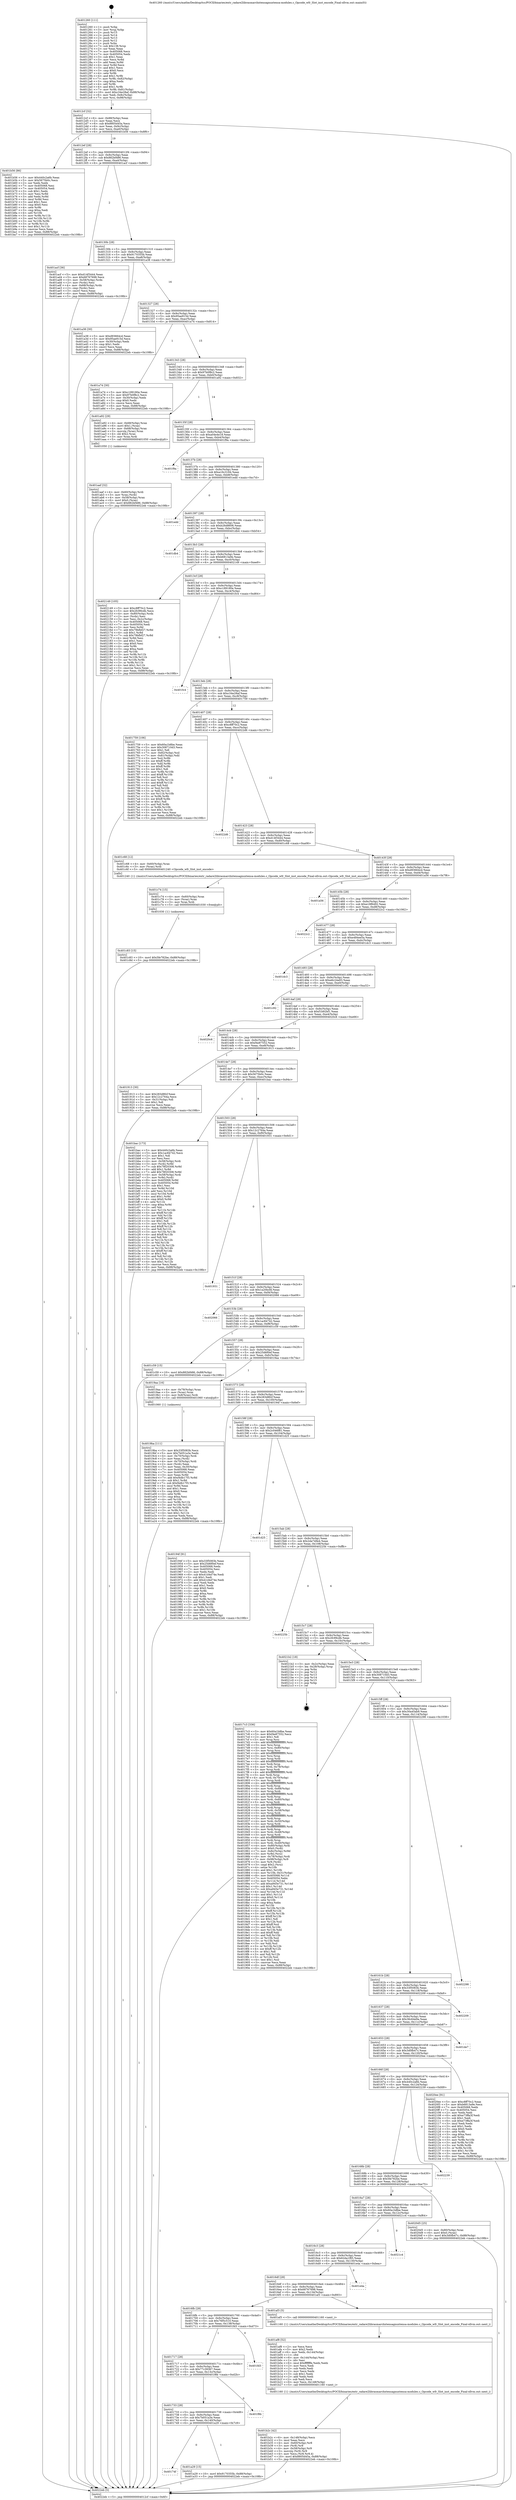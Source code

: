 digraph "0x401260" {
  label = "0x401260 (/mnt/c/Users/mathe/Desktop/tcc/POCII/binaries/extr_radare2librasmarchxtensagnuxtensa-modules.c_Opcode_wfr_Slot_inst_encode_Final-ollvm.out::main(0))"
  labelloc = "t"
  node[shape=record]

  Entry [label="",width=0.3,height=0.3,shape=circle,fillcolor=black,style=filled]
  "0x4012cf" [label="{
     0x4012cf [32]\l
     | [instrs]\l
     &nbsp;&nbsp;0x4012cf \<+6\>: mov -0x88(%rbp),%eax\l
     &nbsp;&nbsp;0x4012d5 \<+2\>: mov %eax,%ecx\l
     &nbsp;&nbsp;0x4012d7 \<+6\>: sub $0x8805d45a,%ecx\l
     &nbsp;&nbsp;0x4012dd \<+6\>: mov %eax,-0x9c(%rbp)\l
     &nbsp;&nbsp;0x4012e3 \<+6\>: mov %ecx,-0xa0(%rbp)\l
     &nbsp;&nbsp;0x4012e9 \<+6\>: je 0000000000401b56 \<main+0x8f6\>\l
  }"]
  "0x401b56" [label="{
     0x401b56 [86]\l
     | [instrs]\l
     &nbsp;&nbsp;0x401b56 \<+5\>: mov $0x440c2a6b,%eax\l
     &nbsp;&nbsp;0x401b5b \<+5\>: mov $0x5675b0c,%ecx\l
     &nbsp;&nbsp;0x401b60 \<+2\>: xor %edx,%edx\l
     &nbsp;&nbsp;0x401b62 \<+7\>: mov 0x405068,%esi\l
     &nbsp;&nbsp;0x401b69 \<+7\>: mov 0x405054,%edi\l
     &nbsp;&nbsp;0x401b70 \<+3\>: sub $0x1,%edx\l
     &nbsp;&nbsp;0x401b73 \<+3\>: mov %esi,%r8d\l
     &nbsp;&nbsp;0x401b76 \<+3\>: add %edx,%r8d\l
     &nbsp;&nbsp;0x401b79 \<+4\>: imul %r8d,%esi\l
     &nbsp;&nbsp;0x401b7d \<+3\>: and $0x1,%esi\l
     &nbsp;&nbsp;0x401b80 \<+3\>: cmp $0x0,%esi\l
     &nbsp;&nbsp;0x401b83 \<+4\>: sete %r9b\l
     &nbsp;&nbsp;0x401b87 \<+3\>: cmp $0xa,%edi\l
     &nbsp;&nbsp;0x401b8a \<+4\>: setl %r10b\l
     &nbsp;&nbsp;0x401b8e \<+3\>: mov %r9b,%r11b\l
     &nbsp;&nbsp;0x401b91 \<+3\>: and %r10b,%r11b\l
     &nbsp;&nbsp;0x401b94 \<+3\>: xor %r10b,%r9b\l
     &nbsp;&nbsp;0x401b97 \<+3\>: or %r9b,%r11b\l
     &nbsp;&nbsp;0x401b9a \<+4\>: test $0x1,%r11b\l
     &nbsp;&nbsp;0x401b9e \<+3\>: cmovne %ecx,%eax\l
     &nbsp;&nbsp;0x401ba1 \<+6\>: mov %eax,-0x88(%rbp)\l
     &nbsp;&nbsp;0x401ba7 \<+5\>: jmp 00000000004022eb \<main+0x108b\>\l
  }"]
  "0x4012ef" [label="{
     0x4012ef [28]\l
     | [instrs]\l
     &nbsp;&nbsp;0x4012ef \<+5\>: jmp 00000000004012f4 \<main+0x94\>\l
     &nbsp;&nbsp;0x4012f4 \<+6\>: mov -0x9c(%rbp),%eax\l
     &nbsp;&nbsp;0x4012fa \<+5\>: sub $0x882bf486,%eax\l
     &nbsp;&nbsp;0x4012ff \<+6\>: mov %eax,-0xa4(%rbp)\l
     &nbsp;&nbsp;0x401305 \<+6\>: je 0000000000401acf \<main+0x86f\>\l
  }"]
  Exit [label="",width=0.3,height=0.3,shape=circle,fillcolor=black,style=filled,peripheries=2]
  "0x401acf" [label="{
     0x401acf [36]\l
     | [instrs]\l
     &nbsp;&nbsp;0x401acf \<+5\>: mov $0xd14f3444,%eax\l
     &nbsp;&nbsp;0x401ad4 \<+5\>: mov $0x68767698,%ecx\l
     &nbsp;&nbsp;0x401ad9 \<+4\>: mov -0x58(%rbp),%rdx\l
     &nbsp;&nbsp;0x401add \<+2\>: mov (%rdx),%esi\l
     &nbsp;&nbsp;0x401adf \<+4\>: mov -0x68(%rbp),%rdx\l
     &nbsp;&nbsp;0x401ae3 \<+2\>: cmp (%rdx),%esi\l
     &nbsp;&nbsp;0x401ae5 \<+3\>: cmovl %ecx,%eax\l
     &nbsp;&nbsp;0x401ae8 \<+6\>: mov %eax,-0x88(%rbp)\l
     &nbsp;&nbsp;0x401aee \<+5\>: jmp 00000000004022eb \<main+0x108b\>\l
  }"]
  "0x40130b" [label="{
     0x40130b [28]\l
     | [instrs]\l
     &nbsp;&nbsp;0x40130b \<+5\>: jmp 0000000000401310 \<main+0xb0\>\l
     &nbsp;&nbsp;0x401310 \<+6\>: mov -0x9c(%rbp),%eax\l
     &nbsp;&nbsp;0x401316 \<+5\>: sub $0x9170355b,%eax\l
     &nbsp;&nbsp;0x40131b \<+6\>: mov %eax,-0xa8(%rbp)\l
     &nbsp;&nbsp;0x401321 \<+6\>: je 0000000000401a38 \<main+0x7d8\>\l
  }"]
  "0x401c83" [label="{
     0x401c83 [15]\l
     | [instrs]\l
     &nbsp;&nbsp;0x401c83 \<+10\>: movl $0x5fe782be,-0x88(%rbp)\l
     &nbsp;&nbsp;0x401c8d \<+5\>: jmp 00000000004022eb \<main+0x108b\>\l
  }"]
  "0x401a38" [label="{
     0x401a38 [30]\l
     | [instrs]\l
     &nbsp;&nbsp;0x401a38 \<+5\>: mov $0xd93664cd,%eax\l
     &nbsp;&nbsp;0x401a3d \<+5\>: mov $0x95ae915d,%ecx\l
     &nbsp;&nbsp;0x401a42 \<+3\>: mov -0x30(%rbp),%edx\l
     &nbsp;&nbsp;0x401a45 \<+3\>: cmp $0x1,%edx\l
     &nbsp;&nbsp;0x401a48 \<+3\>: cmovl %ecx,%eax\l
     &nbsp;&nbsp;0x401a4b \<+6\>: mov %eax,-0x88(%rbp)\l
     &nbsp;&nbsp;0x401a51 \<+5\>: jmp 00000000004022eb \<main+0x108b\>\l
  }"]
  "0x401327" [label="{
     0x401327 [28]\l
     | [instrs]\l
     &nbsp;&nbsp;0x401327 \<+5\>: jmp 000000000040132c \<main+0xcc\>\l
     &nbsp;&nbsp;0x40132c \<+6\>: mov -0x9c(%rbp),%eax\l
     &nbsp;&nbsp;0x401332 \<+5\>: sub $0x95ae915d,%eax\l
     &nbsp;&nbsp;0x401337 \<+6\>: mov %eax,-0xac(%rbp)\l
     &nbsp;&nbsp;0x40133d \<+6\>: je 0000000000401a74 \<main+0x814\>\l
  }"]
  "0x401c74" [label="{
     0x401c74 [15]\l
     | [instrs]\l
     &nbsp;&nbsp;0x401c74 \<+4\>: mov -0x60(%rbp),%rax\l
     &nbsp;&nbsp;0x401c78 \<+3\>: mov (%rax),%rax\l
     &nbsp;&nbsp;0x401c7b \<+3\>: mov %rax,%rdi\l
     &nbsp;&nbsp;0x401c7e \<+5\>: call 0000000000401030 \<free@plt\>\l
     | [calls]\l
     &nbsp;&nbsp;0x401030 \{1\} (unknown)\l
  }"]
  "0x401a74" [label="{
     0x401a74 [30]\l
     | [instrs]\l
     &nbsp;&nbsp;0x401a74 \<+5\>: mov $0xc189180e,%eax\l
     &nbsp;&nbsp;0x401a79 \<+5\>: mov $0x97b0f8c2,%ecx\l
     &nbsp;&nbsp;0x401a7e \<+3\>: mov -0x30(%rbp),%edx\l
     &nbsp;&nbsp;0x401a81 \<+3\>: cmp $0x0,%edx\l
     &nbsp;&nbsp;0x401a84 \<+3\>: cmove %ecx,%eax\l
     &nbsp;&nbsp;0x401a87 \<+6\>: mov %eax,-0x88(%rbp)\l
     &nbsp;&nbsp;0x401a8d \<+5\>: jmp 00000000004022eb \<main+0x108b\>\l
  }"]
  "0x401343" [label="{
     0x401343 [28]\l
     | [instrs]\l
     &nbsp;&nbsp;0x401343 \<+5\>: jmp 0000000000401348 \<main+0xe8\>\l
     &nbsp;&nbsp;0x401348 \<+6\>: mov -0x9c(%rbp),%eax\l
     &nbsp;&nbsp;0x40134e \<+5\>: sub $0x97b0f8c2,%eax\l
     &nbsp;&nbsp;0x401353 \<+6\>: mov %eax,-0xb0(%rbp)\l
     &nbsp;&nbsp;0x401359 \<+6\>: je 0000000000401a92 \<main+0x832\>\l
  }"]
  "0x401b2c" [label="{
     0x401b2c [42]\l
     | [instrs]\l
     &nbsp;&nbsp;0x401b2c \<+6\>: mov -0x148(%rbp),%ecx\l
     &nbsp;&nbsp;0x401b32 \<+3\>: imul %eax,%ecx\l
     &nbsp;&nbsp;0x401b35 \<+4\>: mov -0x60(%rbp),%r8\l
     &nbsp;&nbsp;0x401b39 \<+3\>: mov (%r8),%r8\l
     &nbsp;&nbsp;0x401b3c \<+4\>: mov -0x58(%rbp),%r9\l
     &nbsp;&nbsp;0x401b40 \<+3\>: movslq (%r9),%r9\l
     &nbsp;&nbsp;0x401b43 \<+4\>: mov %ecx,(%r8,%r9,4)\l
     &nbsp;&nbsp;0x401b47 \<+10\>: movl $0x8805d45a,-0x88(%rbp)\l
     &nbsp;&nbsp;0x401b51 \<+5\>: jmp 00000000004022eb \<main+0x108b\>\l
  }"]
  "0x401a92" [label="{
     0x401a92 [29]\l
     | [instrs]\l
     &nbsp;&nbsp;0x401a92 \<+4\>: mov -0x68(%rbp),%rax\l
     &nbsp;&nbsp;0x401a96 \<+6\>: movl $0x1,(%rax)\l
     &nbsp;&nbsp;0x401a9c \<+4\>: mov -0x68(%rbp),%rax\l
     &nbsp;&nbsp;0x401aa0 \<+3\>: movslq (%rax),%rax\l
     &nbsp;&nbsp;0x401aa3 \<+4\>: shl $0x2,%rax\l
     &nbsp;&nbsp;0x401aa7 \<+3\>: mov %rax,%rdi\l
     &nbsp;&nbsp;0x401aaa \<+5\>: call 0000000000401050 \<malloc@plt\>\l
     | [calls]\l
     &nbsp;&nbsp;0x401050 \{1\} (unknown)\l
  }"]
  "0x40135f" [label="{
     0x40135f [28]\l
     | [instrs]\l
     &nbsp;&nbsp;0x40135f \<+5\>: jmp 0000000000401364 \<main+0x104\>\l
     &nbsp;&nbsp;0x401364 \<+6\>: mov -0x9c(%rbp),%eax\l
     &nbsp;&nbsp;0x40136a \<+5\>: sub $0xa04e4e18,%eax\l
     &nbsp;&nbsp;0x40136f \<+6\>: mov %eax,-0xb4(%rbp)\l
     &nbsp;&nbsp;0x401375 \<+6\>: je 0000000000401f9a \<main+0xd3a\>\l
  }"]
  "0x401af8" [label="{
     0x401af8 [52]\l
     | [instrs]\l
     &nbsp;&nbsp;0x401af8 \<+2\>: xor %ecx,%ecx\l
     &nbsp;&nbsp;0x401afa \<+5\>: mov $0x2,%edx\l
     &nbsp;&nbsp;0x401aff \<+6\>: mov %edx,-0x144(%rbp)\l
     &nbsp;&nbsp;0x401b05 \<+1\>: cltd\l
     &nbsp;&nbsp;0x401b06 \<+6\>: mov -0x144(%rbp),%esi\l
     &nbsp;&nbsp;0x401b0c \<+2\>: idiv %esi\l
     &nbsp;&nbsp;0x401b0e \<+6\>: imul $0xfffffffe,%edx,%edx\l
     &nbsp;&nbsp;0x401b14 \<+2\>: mov %ecx,%edi\l
     &nbsp;&nbsp;0x401b16 \<+2\>: sub %edx,%edi\l
     &nbsp;&nbsp;0x401b18 \<+2\>: mov %ecx,%edx\l
     &nbsp;&nbsp;0x401b1a \<+3\>: sub $0x1,%edx\l
     &nbsp;&nbsp;0x401b1d \<+2\>: add %edx,%edi\l
     &nbsp;&nbsp;0x401b1f \<+2\>: sub %edi,%ecx\l
     &nbsp;&nbsp;0x401b21 \<+6\>: mov %ecx,-0x148(%rbp)\l
     &nbsp;&nbsp;0x401b27 \<+5\>: call 0000000000401160 \<next_i\>\l
     | [calls]\l
     &nbsp;&nbsp;0x401160 \{1\} (/mnt/c/Users/mathe/Desktop/tcc/POCII/binaries/extr_radare2librasmarchxtensagnuxtensa-modules.c_Opcode_wfr_Slot_inst_encode_Final-ollvm.out::next_i)\l
  }"]
  "0x401f9a" [label="{
     0x401f9a\l
  }", style=dashed]
  "0x40137b" [label="{
     0x40137b [28]\l
     | [instrs]\l
     &nbsp;&nbsp;0x40137b \<+5\>: jmp 0000000000401380 \<main+0x120\>\l
     &nbsp;&nbsp;0x401380 \<+6\>: mov -0x9c(%rbp),%eax\l
     &nbsp;&nbsp;0x401386 \<+5\>: sub $0xa16c3184,%eax\l
     &nbsp;&nbsp;0x40138b \<+6\>: mov %eax,-0xb8(%rbp)\l
     &nbsp;&nbsp;0x401391 \<+6\>: je 0000000000401edd \<main+0xc7d\>\l
  }"]
  "0x401aaf" [label="{
     0x401aaf [32]\l
     | [instrs]\l
     &nbsp;&nbsp;0x401aaf \<+4\>: mov -0x60(%rbp),%rdi\l
     &nbsp;&nbsp;0x401ab3 \<+3\>: mov %rax,(%rdi)\l
     &nbsp;&nbsp;0x401ab6 \<+4\>: mov -0x58(%rbp),%rax\l
     &nbsp;&nbsp;0x401aba \<+6\>: movl $0x0,(%rax)\l
     &nbsp;&nbsp;0x401ac0 \<+10\>: movl $0x882bf486,-0x88(%rbp)\l
     &nbsp;&nbsp;0x401aca \<+5\>: jmp 00000000004022eb \<main+0x108b\>\l
  }"]
  "0x401edd" [label="{
     0x401edd\l
  }", style=dashed]
  "0x401397" [label="{
     0x401397 [28]\l
     | [instrs]\l
     &nbsp;&nbsp;0x401397 \<+5\>: jmp 000000000040139c \<main+0x13c\>\l
     &nbsp;&nbsp;0x40139c \<+6\>: mov -0x9c(%rbp),%eax\l
     &nbsp;&nbsp;0x4013a2 \<+5\>: sub $0xb26d8606,%eax\l
     &nbsp;&nbsp;0x4013a7 \<+6\>: mov %eax,-0xbc(%rbp)\l
     &nbsp;&nbsp;0x4013ad \<+6\>: je 0000000000401db4 \<main+0xb54\>\l
  }"]
  "0x40174f" [label="{
     0x40174f\l
  }", style=dashed]
  "0x401db4" [label="{
     0x401db4\l
  }", style=dashed]
  "0x4013b3" [label="{
     0x4013b3 [28]\l
     | [instrs]\l
     &nbsp;&nbsp;0x4013b3 \<+5\>: jmp 00000000004013b8 \<main+0x158\>\l
     &nbsp;&nbsp;0x4013b8 \<+6\>: mov -0x9c(%rbp),%eax\l
     &nbsp;&nbsp;0x4013be \<+5\>: sub $0xb6813a9e,%eax\l
     &nbsp;&nbsp;0x4013c3 \<+6\>: mov %eax,-0xc0(%rbp)\l
     &nbsp;&nbsp;0x4013c9 \<+6\>: je 0000000000402149 \<main+0xee9\>\l
  }"]
  "0x401a29" [label="{
     0x401a29 [15]\l
     | [instrs]\l
     &nbsp;&nbsp;0x401a29 \<+10\>: movl $0x9170355b,-0x88(%rbp)\l
     &nbsp;&nbsp;0x401a33 \<+5\>: jmp 00000000004022eb \<main+0x108b\>\l
  }"]
  "0x402149" [label="{
     0x402149 [105]\l
     | [instrs]\l
     &nbsp;&nbsp;0x402149 \<+5\>: mov $0xc8ff70c2,%eax\l
     &nbsp;&nbsp;0x40214e \<+5\>: mov $0x2fc99cdb,%ecx\l
     &nbsp;&nbsp;0x402153 \<+4\>: mov -0x80(%rbp),%rdx\l
     &nbsp;&nbsp;0x402157 \<+2\>: mov (%rdx),%esi\l
     &nbsp;&nbsp;0x402159 \<+3\>: mov %esi,-0x2c(%rbp)\l
     &nbsp;&nbsp;0x40215c \<+7\>: mov 0x405068,%esi\l
     &nbsp;&nbsp;0x402163 \<+7\>: mov 0x405054,%edi\l
     &nbsp;&nbsp;0x40216a \<+3\>: mov %esi,%r8d\l
     &nbsp;&nbsp;0x40216d \<+7\>: add $0x79bfbf27,%r8d\l
     &nbsp;&nbsp;0x402174 \<+4\>: sub $0x1,%r8d\l
     &nbsp;&nbsp;0x402178 \<+7\>: sub $0x79bfbf27,%r8d\l
     &nbsp;&nbsp;0x40217f \<+4\>: imul %r8d,%esi\l
     &nbsp;&nbsp;0x402183 \<+3\>: and $0x1,%esi\l
     &nbsp;&nbsp;0x402186 \<+3\>: cmp $0x0,%esi\l
     &nbsp;&nbsp;0x402189 \<+4\>: sete %r9b\l
     &nbsp;&nbsp;0x40218d \<+3\>: cmp $0xa,%edi\l
     &nbsp;&nbsp;0x402190 \<+4\>: setl %r10b\l
     &nbsp;&nbsp;0x402194 \<+3\>: mov %r9b,%r11b\l
     &nbsp;&nbsp;0x402197 \<+3\>: and %r10b,%r11b\l
     &nbsp;&nbsp;0x40219a \<+3\>: xor %r10b,%r9b\l
     &nbsp;&nbsp;0x40219d \<+3\>: or %r9b,%r11b\l
     &nbsp;&nbsp;0x4021a0 \<+4\>: test $0x1,%r11b\l
     &nbsp;&nbsp;0x4021a4 \<+3\>: cmovne %ecx,%eax\l
     &nbsp;&nbsp;0x4021a7 \<+6\>: mov %eax,-0x88(%rbp)\l
     &nbsp;&nbsp;0x4021ad \<+5\>: jmp 00000000004022eb \<main+0x108b\>\l
  }"]
  "0x4013cf" [label="{
     0x4013cf [28]\l
     | [instrs]\l
     &nbsp;&nbsp;0x4013cf \<+5\>: jmp 00000000004013d4 \<main+0x174\>\l
     &nbsp;&nbsp;0x4013d4 \<+6\>: mov -0x9c(%rbp),%eax\l
     &nbsp;&nbsp;0x4013da \<+5\>: sub $0xc189180e,%eax\l
     &nbsp;&nbsp;0x4013df \<+6\>: mov %eax,-0xc4(%rbp)\l
     &nbsp;&nbsp;0x4013e5 \<+6\>: je 0000000000401fc4 \<main+0xd64\>\l
  }"]
  "0x401733" [label="{
     0x401733 [28]\l
     | [instrs]\l
     &nbsp;&nbsp;0x401733 \<+5\>: jmp 0000000000401738 \<main+0x4d8\>\l
     &nbsp;&nbsp;0x401738 \<+6\>: mov -0x9c(%rbp),%eax\l
     &nbsp;&nbsp;0x40173e \<+5\>: sub $0x7b051a3e,%eax\l
     &nbsp;&nbsp;0x401743 \<+6\>: mov %eax,-0x140(%rbp)\l
     &nbsp;&nbsp;0x401749 \<+6\>: je 0000000000401a29 \<main+0x7c9\>\l
  }"]
  "0x401fc4" [label="{
     0x401fc4\l
  }", style=dashed]
  "0x4013eb" [label="{
     0x4013eb [28]\l
     | [instrs]\l
     &nbsp;&nbsp;0x4013eb \<+5\>: jmp 00000000004013f0 \<main+0x190\>\l
     &nbsp;&nbsp;0x4013f0 \<+6\>: mov -0x9c(%rbp),%eax\l
     &nbsp;&nbsp;0x4013f6 \<+5\>: sub $0xc34e28af,%eax\l
     &nbsp;&nbsp;0x4013fb \<+6\>: mov %eax,-0xc8(%rbp)\l
     &nbsp;&nbsp;0x401401 \<+6\>: je 0000000000401759 \<main+0x4f9\>\l
  }"]
  "0x401f8b" [label="{
     0x401f8b\l
  }", style=dashed]
  "0x401759" [label="{
     0x401759 [106]\l
     | [instrs]\l
     &nbsp;&nbsp;0x401759 \<+5\>: mov $0x60a1b8be,%eax\l
     &nbsp;&nbsp;0x40175e \<+5\>: mov $0x308710d3,%ecx\l
     &nbsp;&nbsp;0x401763 \<+2\>: mov $0x1,%dl\l
     &nbsp;&nbsp;0x401765 \<+7\>: mov -0x82(%rbp),%sil\l
     &nbsp;&nbsp;0x40176c \<+7\>: mov -0x81(%rbp),%dil\l
     &nbsp;&nbsp;0x401773 \<+3\>: mov %sil,%r8b\l
     &nbsp;&nbsp;0x401776 \<+4\>: xor $0xff,%r8b\l
     &nbsp;&nbsp;0x40177a \<+3\>: mov %dil,%r9b\l
     &nbsp;&nbsp;0x40177d \<+4\>: xor $0xff,%r9b\l
     &nbsp;&nbsp;0x401781 \<+3\>: xor $0x1,%dl\l
     &nbsp;&nbsp;0x401784 \<+3\>: mov %r8b,%r10b\l
     &nbsp;&nbsp;0x401787 \<+4\>: and $0xff,%r10b\l
     &nbsp;&nbsp;0x40178b \<+3\>: and %dl,%sil\l
     &nbsp;&nbsp;0x40178e \<+3\>: mov %r9b,%r11b\l
     &nbsp;&nbsp;0x401791 \<+4\>: and $0xff,%r11b\l
     &nbsp;&nbsp;0x401795 \<+3\>: and %dl,%dil\l
     &nbsp;&nbsp;0x401798 \<+3\>: or %sil,%r10b\l
     &nbsp;&nbsp;0x40179b \<+3\>: or %dil,%r11b\l
     &nbsp;&nbsp;0x40179e \<+3\>: xor %r11b,%r10b\l
     &nbsp;&nbsp;0x4017a1 \<+3\>: or %r9b,%r8b\l
     &nbsp;&nbsp;0x4017a4 \<+4\>: xor $0xff,%r8b\l
     &nbsp;&nbsp;0x4017a8 \<+3\>: or $0x1,%dl\l
     &nbsp;&nbsp;0x4017ab \<+3\>: and %dl,%r8b\l
     &nbsp;&nbsp;0x4017ae \<+3\>: or %r8b,%r10b\l
     &nbsp;&nbsp;0x4017b1 \<+4\>: test $0x1,%r10b\l
     &nbsp;&nbsp;0x4017b5 \<+3\>: cmovne %ecx,%eax\l
     &nbsp;&nbsp;0x4017b8 \<+6\>: mov %eax,-0x88(%rbp)\l
     &nbsp;&nbsp;0x4017be \<+5\>: jmp 00000000004022eb \<main+0x108b\>\l
  }"]
  "0x401407" [label="{
     0x401407 [28]\l
     | [instrs]\l
     &nbsp;&nbsp;0x401407 \<+5\>: jmp 000000000040140c \<main+0x1ac\>\l
     &nbsp;&nbsp;0x40140c \<+6\>: mov -0x9c(%rbp),%eax\l
     &nbsp;&nbsp;0x401412 \<+5\>: sub $0xc8ff70c2,%eax\l
     &nbsp;&nbsp;0x401417 \<+6\>: mov %eax,-0xcc(%rbp)\l
     &nbsp;&nbsp;0x40141d \<+6\>: je 00000000004022d6 \<main+0x1076\>\l
  }"]
  "0x4022eb" [label="{
     0x4022eb [5]\l
     | [instrs]\l
     &nbsp;&nbsp;0x4022eb \<+5\>: jmp 00000000004012cf \<main+0x6f\>\l
  }"]
  "0x401260" [label="{
     0x401260 [111]\l
     | [instrs]\l
     &nbsp;&nbsp;0x401260 \<+1\>: push %rbp\l
     &nbsp;&nbsp;0x401261 \<+3\>: mov %rsp,%rbp\l
     &nbsp;&nbsp;0x401264 \<+2\>: push %r15\l
     &nbsp;&nbsp;0x401266 \<+2\>: push %r14\l
     &nbsp;&nbsp;0x401268 \<+2\>: push %r13\l
     &nbsp;&nbsp;0x40126a \<+2\>: push %r12\l
     &nbsp;&nbsp;0x40126c \<+1\>: push %rbx\l
     &nbsp;&nbsp;0x40126d \<+7\>: sub $0x138,%rsp\l
     &nbsp;&nbsp;0x401274 \<+2\>: xor %eax,%eax\l
     &nbsp;&nbsp;0x401276 \<+7\>: mov 0x405068,%ecx\l
     &nbsp;&nbsp;0x40127d \<+7\>: mov 0x405054,%edx\l
     &nbsp;&nbsp;0x401284 \<+3\>: sub $0x1,%eax\l
     &nbsp;&nbsp;0x401287 \<+3\>: mov %ecx,%r8d\l
     &nbsp;&nbsp;0x40128a \<+3\>: add %eax,%r8d\l
     &nbsp;&nbsp;0x40128d \<+4\>: imul %r8d,%ecx\l
     &nbsp;&nbsp;0x401291 \<+3\>: and $0x1,%ecx\l
     &nbsp;&nbsp;0x401294 \<+3\>: cmp $0x0,%ecx\l
     &nbsp;&nbsp;0x401297 \<+4\>: sete %r9b\l
     &nbsp;&nbsp;0x40129b \<+4\>: and $0x1,%r9b\l
     &nbsp;&nbsp;0x40129f \<+7\>: mov %r9b,-0x82(%rbp)\l
     &nbsp;&nbsp;0x4012a6 \<+3\>: cmp $0xa,%edx\l
     &nbsp;&nbsp;0x4012a9 \<+4\>: setl %r9b\l
     &nbsp;&nbsp;0x4012ad \<+4\>: and $0x1,%r9b\l
     &nbsp;&nbsp;0x4012b1 \<+7\>: mov %r9b,-0x81(%rbp)\l
     &nbsp;&nbsp;0x4012b8 \<+10\>: movl $0xc34e28af,-0x88(%rbp)\l
     &nbsp;&nbsp;0x4012c2 \<+6\>: mov %edi,-0x8c(%rbp)\l
     &nbsp;&nbsp;0x4012c8 \<+7\>: mov %rsi,-0x98(%rbp)\l
  }"]
  "0x401717" [label="{
     0x401717 [28]\l
     | [instrs]\l
     &nbsp;&nbsp;0x401717 \<+5\>: jmp 000000000040171c \<main+0x4bc\>\l
     &nbsp;&nbsp;0x40171c \<+6\>: mov -0x9c(%rbp),%eax\l
     &nbsp;&nbsp;0x401722 \<+5\>: sub $0x77c39367,%eax\l
     &nbsp;&nbsp;0x401727 \<+6\>: mov %eax,-0x13c(%rbp)\l
     &nbsp;&nbsp;0x40172d \<+6\>: je 0000000000401f8b \<main+0xd2b\>\l
  }"]
  "0x4022d6" [label="{
     0x4022d6\l
  }", style=dashed]
  "0x401423" [label="{
     0x401423 [28]\l
     | [instrs]\l
     &nbsp;&nbsp;0x401423 \<+5\>: jmp 0000000000401428 \<main+0x1c8\>\l
     &nbsp;&nbsp;0x401428 \<+6\>: mov -0x9c(%rbp),%eax\l
     &nbsp;&nbsp;0x40142e \<+5\>: sub $0xd14f3444,%eax\l
     &nbsp;&nbsp;0x401433 \<+6\>: mov %eax,-0xd0(%rbp)\l
     &nbsp;&nbsp;0x401439 \<+6\>: je 0000000000401c68 \<main+0xa08\>\l
  }"]
  "0x401fd3" [label="{
     0x401fd3\l
  }", style=dashed]
  "0x401c68" [label="{
     0x401c68 [12]\l
     | [instrs]\l
     &nbsp;&nbsp;0x401c68 \<+4\>: mov -0x60(%rbp),%rax\l
     &nbsp;&nbsp;0x401c6c \<+3\>: mov (%rax),%rdi\l
     &nbsp;&nbsp;0x401c6f \<+5\>: call 0000000000401240 \<Opcode_wfr_Slot_inst_encode\>\l
     | [calls]\l
     &nbsp;&nbsp;0x401240 \{1\} (/mnt/c/Users/mathe/Desktop/tcc/POCII/binaries/extr_radare2librasmarchxtensagnuxtensa-modules.c_Opcode_wfr_Slot_inst_encode_Final-ollvm.out::Opcode_wfr_Slot_inst_encode)\l
  }"]
  "0x40143f" [label="{
     0x40143f [28]\l
     | [instrs]\l
     &nbsp;&nbsp;0x40143f \<+5\>: jmp 0000000000401444 \<main+0x1e4\>\l
     &nbsp;&nbsp;0x401444 \<+6\>: mov -0x9c(%rbp),%eax\l
     &nbsp;&nbsp;0x40144a \<+5\>: sub $0xd93664cd,%eax\l
     &nbsp;&nbsp;0x40144f \<+6\>: mov %eax,-0xd4(%rbp)\l
     &nbsp;&nbsp;0x401455 \<+6\>: je 0000000000401a56 \<main+0x7f6\>\l
  }"]
  "0x4016fb" [label="{
     0x4016fb [28]\l
     | [instrs]\l
     &nbsp;&nbsp;0x4016fb \<+5\>: jmp 0000000000401700 \<main+0x4a0\>\l
     &nbsp;&nbsp;0x401700 \<+6\>: mov -0x9c(%rbp),%eax\l
     &nbsp;&nbsp;0x401706 \<+5\>: sub $0x76f5c510,%eax\l
     &nbsp;&nbsp;0x40170b \<+6\>: mov %eax,-0x138(%rbp)\l
     &nbsp;&nbsp;0x401711 \<+6\>: je 0000000000401fd3 \<main+0xd73\>\l
  }"]
  "0x401a56" [label="{
     0x401a56\l
  }", style=dashed]
  "0x40145b" [label="{
     0x40145b [28]\l
     | [instrs]\l
     &nbsp;&nbsp;0x40145b \<+5\>: jmp 0000000000401460 \<main+0x200\>\l
     &nbsp;&nbsp;0x401460 \<+6\>: mov -0x9c(%rbp),%eax\l
     &nbsp;&nbsp;0x401466 \<+5\>: sub $0xe18f6492,%eax\l
     &nbsp;&nbsp;0x40146b \<+6\>: mov %eax,-0xd8(%rbp)\l
     &nbsp;&nbsp;0x401471 \<+6\>: je 00000000004022c2 \<main+0x1062\>\l
  }"]
  "0x401af3" [label="{
     0x401af3 [5]\l
     | [instrs]\l
     &nbsp;&nbsp;0x401af3 \<+5\>: call 0000000000401160 \<next_i\>\l
     | [calls]\l
     &nbsp;&nbsp;0x401160 \{1\} (/mnt/c/Users/mathe/Desktop/tcc/POCII/binaries/extr_radare2librasmarchxtensagnuxtensa-modules.c_Opcode_wfr_Slot_inst_encode_Final-ollvm.out::next_i)\l
  }"]
  "0x4022c2" [label="{
     0x4022c2\l
  }", style=dashed]
  "0x401477" [label="{
     0x401477 [28]\l
     | [instrs]\l
     &nbsp;&nbsp;0x401477 \<+5\>: jmp 000000000040147c \<main+0x21c\>\l
     &nbsp;&nbsp;0x40147c \<+6\>: mov -0x9c(%rbp),%eax\l
     &nbsp;&nbsp;0x401482 \<+5\>: sub $0xe484ee5a,%eax\l
     &nbsp;&nbsp;0x401487 \<+6\>: mov %eax,-0xdc(%rbp)\l
     &nbsp;&nbsp;0x40148d \<+6\>: je 0000000000401dc3 \<main+0xb63\>\l
  }"]
  "0x4016df" [label="{
     0x4016df [28]\l
     | [instrs]\l
     &nbsp;&nbsp;0x4016df \<+5\>: jmp 00000000004016e4 \<main+0x484\>\l
     &nbsp;&nbsp;0x4016e4 \<+6\>: mov -0x9c(%rbp),%eax\l
     &nbsp;&nbsp;0x4016ea \<+5\>: sub $0x68767698,%eax\l
     &nbsp;&nbsp;0x4016ef \<+6\>: mov %eax,-0x134(%rbp)\l
     &nbsp;&nbsp;0x4016f5 \<+6\>: je 0000000000401af3 \<main+0x893\>\l
  }"]
  "0x401dc3" [label="{
     0x401dc3\l
  }", style=dashed]
  "0x401493" [label="{
     0x401493 [28]\l
     | [instrs]\l
     &nbsp;&nbsp;0x401493 \<+5\>: jmp 0000000000401498 \<main+0x238\>\l
     &nbsp;&nbsp;0x401498 \<+6\>: mov -0x9c(%rbp),%eax\l
     &nbsp;&nbsp;0x40149e \<+5\>: sub $0xe6c24a93,%eax\l
     &nbsp;&nbsp;0x4014a3 \<+6\>: mov %eax,-0xe0(%rbp)\l
     &nbsp;&nbsp;0x4014a9 \<+6\>: je 0000000000401c92 \<main+0xa32\>\l
  }"]
  "0x401e4a" [label="{
     0x401e4a\l
  }", style=dashed]
  "0x401c92" [label="{
     0x401c92\l
  }", style=dashed]
  "0x4014af" [label="{
     0x4014af [28]\l
     | [instrs]\l
     &nbsp;&nbsp;0x4014af \<+5\>: jmp 00000000004014b4 \<main+0x254\>\l
     &nbsp;&nbsp;0x4014b4 \<+6\>: mov -0x9c(%rbp),%eax\l
     &nbsp;&nbsp;0x4014ba \<+5\>: sub $0xf1b92bf1,%eax\l
     &nbsp;&nbsp;0x4014bf \<+6\>: mov %eax,-0xe4(%rbp)\l
     &nbsp;&nbsp;0x4014c5 \<+6\>: je 00000000004020c6 \<main+0xe66\>\l
  }"]
  "0x4016c3" [label="{
     0x4016c3 [28]\l
     | [instrs]\l
     &nbsp;&nbsp;0x4016c3 \<+5\>: jmp 00000000004016c8 \<main+0x468\>\l
     &nbsp;&nbsp;0x4016c8 \<+6\>: mov -0x9c(%rbp),%eax\l
     &nbsp;&nbsp;0x4016ce \<+5\>: sub $0x62da1f85,%eax\l
     &nbsp;&nbsp;0x4016d3 \<+6\>: mov %eax,-0x130(%rbp)\l
     &nbsp;&nbsp;0x4016d9 \<+6\>: je 0000000000401e4a \<main+0xbea\>\l
  }"]
  "0x4020c6" [label="{
     0x4020c6\l
  }", style=dashed]
  "0x4014cb" [label="{
     0x4014cb [28]\l
     | [instrs]\l
     &nbsp;&nbsp;0x4014cb \<+5\>: jmp 00000000004014d0 \<main+0x270\>\l
     &nbsp;&nbsp;0x4014d0 \<+6\>: mov -0x9c(%rbp),%eax\l
     &nbsp;&nbsp;0x4014d6 \<+5\>: sub $0xf4e87552,%eax\l
     &nbsp;&nbsp;0x4014db \<+6\>: mov %eax,-0xe8(%rbp)\l
     &nbsp;&nbsp;0x4014e1 \<+6\>: je 0000000000401913 \<main+0x6b3\>\l
  }"]
  "0x4021c4" [label="{
     0x4021c4\l
  }", style=dashed]
  "0x401913" [label="{
     0x401913 [30]\l
     | [instrs]\l
     &nbsp;&nbsp;0x401913 \<+5\>: mov $0x283d8fcf,%eax\l
     &nbsp;&nbsp;0x401918 \<+5\>: mov $0x12c2764a,%ecx\l
     &nbsp;&nbsp;0x40191d \<+3\>: mov -0x31(%rbp),%dl\l
     &nbsp;&nbsp;0x401920 \<+3\>: test $0x1,%dl\l
     &nbsp;&nbsp;0x401923 \<+3\>: cmovne %ecx,%eax\l
     &nbsp;&nbsp;0x401926 \<+6\>: mov %eax,-0x88(%rbp)\l
     &nbsp;&nbsp;0x40192c \<+5\>: jmp 00000000004022eb \<main+0x108b\>\l
  }"]
  "0x4014e7" [label="{
     0x4014e7 [28]\l
     | [instrs]\l
     &nbsp;&nbsp;0x4014e7 \<+5\>: jmp 00000000004014ec \<main+0x28c\>\l
     &nbsp;&nbsp;0x4014ec \<+6\>: mov -0x9c(%rbp),%eax\l
     &nbsp;&nbsp;0x4014f2 \<+5\>: sub $0x5675b0c,%eax\l
     &nbsp;&nbsp;0x4014f7 \<+6\>: mov %eax,-0xec(%rbp)\l
     &nbsp;&nbsp;0x4014fd \<+6\>: je 0000000000401bac \<main+0x94c\>\l
  }"]
  "0x4016a7" [label="{
     0x4016a7 [28]\l
     | [instrs]\l
     &nbsp;&nbsp;0x4016a7 \<+5\>: jmp 00000000004016ac \<main+0x44c\>\l
     &nbsp;&nbsp;0x4016ac \<+6\>: mov -0x9c(%rbp),%eax\l
     &nbsp;&nbsp;0x4016b2 \<+5\>: sub $0x60a1b8be,%eax\l
     &nbsp;&nbsp;0x4016b7 \<+6\>: mov %eax,-0x12c(%rbp)\l
     &nbsp;&nbsp;0x4016bd \<+6\>: je 00000000004021c4 \<main+0xf64\>\l
  }"]
  "0x401bac" [label="{
     0x401bac [173]\l
     | [instrs]\l
     &nbsp;&nbsp;0x401bac \<+5\>: mov $0x440c2a6b,%eax\l
     &nbsp;&nbsp;0x401bb1 \<+5\>: mov $0x1ac84742,%ecx\l
     &nbsp;&nbsp;0x401bb6 \<+2\>: mov $0x1,%dl\l
     &nbsp;&nbsp;0x401bb8 \<+2\>: xor %esi,%esi\l
     &nbsp;&nbsp;0x401bba \<+4\>: mov -0x58(%rbp),%rdi\l
     &nbsp;&nbsp;0x401bbe \<+3\>: mov (%rdi),%r8d\l
     &nbsp;&nbsp;0x401bc1 \<+7\>: sub $0x78f20308,%r8d\l
     &nbsp;&nbsp;0x401bc8 \<+4\>: add $0x1,%r8d\l
     &nbsp;&nbsp;0x401bcc \<+7\>: add $0x78f20308,%r8d\l
     &nbsp;&nbsp;0x401bd3 \<+4\>: mov -0x58(%rbp),%rdi\l
     &nbsp;&nbsp;0x401bd7 \<+3\>: mov %r8d,(%rdi)\l
     &nbsp;&nbsp;0x401bda \<+8\>: mov 0x405068,%r8d\l
     &nbsp;&nbsp;0x401be2 \<+8\>: mov 0x405054,%r9d\l
     &nbsp;&nbsp;0x401bea \<+3\>: sub $0x1,%esi\l
     &nbsp;&nbsp;0x401bed \<+3\>: mov %r8d,%r10d\l
     &nbsp;&nbsp;0x401bf0 \<+3\>: add %esi,%r10d\l
     &nbsp;&nbsp;0x401bf3 \<+4\>: imul %r10d,%r8d\l
     &nbsp;&nbsp;0x401bf7 \<+4\>: and $0x1,%r8d\l
     &nbsp;&nbsp;0x401bfb \<+4\>: cmp $0x0,%r8d\l
     &nbsp;&nbsp;0x401bff \<+4\>: sete %r11b\l
     &nbsp;&nbsp;0x401c03 \<+4\>: cmp $0xa,%r9d\l
     &nbsp;&nbsp;0x401c07 \<+3\>: setl %bl\l
     &nbsp;&nbsp;0x401c0a \<+3\>: mov %r11b,%r14b\l
     &nbsp;&nbsp;0x401c0d \<+4\>: xor $0xff,%r14b\l
     &nbsp;&nbsp;0x401c11 \<+3\>: mov %bl,%r15b\l
     &nbsp;&nbsp;0x401c14 \<+4\>: xor $0xff,%r15b\l
     &nbsp;&nbsp;0x401c18 \<+3\>: xor $0x1,%dl\l
     &nbsp;&nbsp;0x401c1b \<+3\>: mov %r14b,%r12b\l
     &nbsp;&nbsp;0x401c1e \<+4\>: and $0xff,%r12b\l
     &nbsp;&nbsp;0x401c22 \<+3\>: and %dl,%r11b\l
     &nbsp;&nbsp;0x401c25 \<+3\>: mov %r15b,%r13b\l
     &nbsp;&nbsp;0x401c28 \<+4\>: and $0xff,%r13b\l
     &nbsp;&nbsp;0x401c2c \<+2\>: and %dl,%bl\l
     &nbsp;&nbsp;0x401c2e \<+3\>: or %r11b,%r12b\l
     &nbsp;&nbsp;0x401c31 \<+3\>: or %bl,%r13b\l
     &nbsp;&nbsp;0x401c34 \<+3\>: xor %r13b,%r12b\l
     &nbsp;&nbsp;0x401c37 \<+3\>: or %r15b,%r14b\l
     &nbsp;&nbsp;0x401c3a \<+4\>: xor $0xff,%r14b\l
     &nbsp;&nbsp;0x401c3e \<+3\>: or $0x1,%dl\l
     &nbsp;&nbsp;0x401c41 \<+3\>: and %dl,%r14b\l
     &nbsp;&nbsp;0x401c44 \<+3\>: or %r14b,%r12b\l
     &nbsp;&nbsp;0x401c47 \<+4\>: test $0x1,%r12b\l
     &nbsp;&nbsp;0x401c4b \<+3\>: cmovne %ecx,%eax\l
     &nbsp;&nbsp;0x401c4e \<+6\>: mov %eax,-0x88(%rbp)\l
     &nbsp;&nbsp;0x401c54 \<+5\>: jmp 00000000004022eb \<main+0x108b\>\l
  }"]
  "0x401503" [label="{
     0x401503 [28]\l
     | [instrs]\l
     &nbsp;&nbsp;0x401503 \<+5\>: jmp 0000000000401508 \<main+0x2a8\>\l
     &nbsp;&nbsp;0x401508 \<+6\>: mov -0x9c(%rbp),%eax\l
     &nbsp;&nbsp;0x40150e \<+5\>: sub $0x12c2764a,%eax\l
     &nbsp;&nbsp;0x401513 \<+6\>: mov %eax,-0xf0(%rbp)\l
     &nbsp;&nbsp;0x401519 \<+6\>: je 0000000000401931 \<main+0x6d1\>\l
  }"]
  "0x4020d5" [label="{
     0x4020d5 [25]\l
     | [instrs]\l
     &nbsp;&nbsp;0x4020d5 \<+4\>: mov -0x80(%rbp),%rax\l
     &nbsp;&nbsp;0x4020d9 \<+6\>: movl $0x0,(%rax)\l
     &nbsp;&nbsp;0x4020df \<+10\>: movl $0x3d0fb47c,-0x88(%rbp)\l
     &nbsp;&nbsp;0x4020e9 \<+5\>: jmp 00000000004022eb \<main+0x108b\>\l
  }"]
  "0x401931" [label="{
     0x401931\l
  }", style=dashed]
  "0x40151f" [label="{
     0x40151f [28]\l
     | [instrs]\l
     &nbsp;&nbsp;0x40151f \<+5\>: jmp 0000000000401524 \<main+0x2c4\>\l
     &nbsp;&nbsp;0x401524 \<+6\>: mov -0x9c(%rbp),%eax\l
     &nbsp;&nbsp;0x40152a \<+5\>: sub $0x1a20bcfd,%eax\l
     &nbsp;&nbsp;0x40152f \<+6\>: mov %eax,-0xf4(%rbp)\l
     &nbsp;&nbsp;0x401535 \<+6\>: je 0000000000402066 \<main+0xe06\>\l
  }"]
  "0x40168b" [label="{
     0x40168b [28]\l
     | [instrs]\l
     &nbsp;&nbsp;0x40168b \<+5\>: jmp 0000000000401690 \<main+0x430\>\l
     &nbsp;&nbsp;0x401690 \<+6\>: mov -0x9c(%rbp),%eax\l
     &nbsp;&nbsp;0x401696 \<+5\>: sub $0x5fe782be,%eax\l
     &nbsp;&nbsp;0x40169b \<+6\>: mov %eax,-0x128(%rbp)\l
     &nbsp;&nbsp;0x4016a1 \<+6\>: je 00000000004020d5 \<main+0xe75\>\l
  }"]
  "0x402066" [label="{
     0x402066\l
  }", style=dashed]
  "0x40153b" [label="{
     0x40153b [28]\l
     | [instrs]\l
     &nbsp;&nbsp;0x40153b \<+5\>: jmp 0000000000401540 \<main+0x2e0\>\l
     &nbsp;&nbsp;0x401540 \<+6\>: mov -0x9c(%rbp),%eax\l
     &nbsp;&nbsp;0x401546 \<+5\>: sub $0x1ac84742,%eax\l
     &nbsp;&nbsp;0x40154b \<+6\>: mov %eax,-0xf8(%rbp)\l
     &nbsp;&nbsp;0x401551 \<+6\>: je 0000000000401c59 \<main+0x9f9\>\l
  }"]
  "0x402239" [label="{
     0x402239\l
  }", style=dashed]
  "0x401c59" [label="{
     0x401c59 [15]\l
     | [instrs]\l
     &nbsp;&nbsp;0x401c59 \<+10\>: movl $0x882bf486,-0x88(%rbp)\l
     &nbsp;&nbsp;0x401c63 \<+5\>: jmp 00000000004022eb \<main+0x108b\>\l
  }"]
  "0x401557" [label="{
     0x401557 [28]\l
     | [instrs]\l
     &nbsp;&nbsp;0x401557 \<+5\>: jmp 000000000040155c \<main+0x2fc\>\l
     &nbsp;&nbsp;0x40155c \<+6\>: mov -0x9c(%rbp),%eax\l
     &nbsp;&nbsp;0x401562 \<+5\>: sub $0x25d6f0ef,%eax\l
     &nbsp;&nbsp;0x401567 \<+6\>: mov %eax,-0xfc(%rbp)\l
     &nbsp;&nbsp;0x40156d \<+6\>: je 00000000004019aa \<main+0x74a\>\l
  }"]
  "0x40166f" [label="{
     0x40166f [28]\l
     | [instrs]\l
     &nbsp;&nbsp;0x40166f \<+5\>: jmp 0000000000401674 \<main+0x414\>\l
     &nbsp;&nbsp;0x401674 \<+6\>: mov -0x9c(%rbp),%eax\l
     &nbsp;&nbsp;0x40167a \<+5\>: sub $0x440c2a6b,%eax\l
     &nbsp;&nbsp;0x40167f \<+6\>: mov %eax,-0x124(%rbp)\l
     &nbsp;&nbsp;0x401685 \<+6\>: je 0000000000402239 \<main+0xfd9\>\l
  }"]
  "0x4019aa" [label="{
     0x4019aa [16]\l
     | [instrs]\l
     &nbsp;&nbsp;0x4019aa \<+4\>: mov -0x78(%rbp),%rax\l
     &nbsp;&nbsp;0x4019ae \<+3\>: mov (%rax),%rax\l
     &nbsp;&nbsp;0x4019b1 \<+4\>: mov 0x8(%rax),%rdi\l
     &nbsp;&nbsp;0x4019b5 \<+5\>: call 0000000000401060 \<atoi@plt\>\l
     | [calls]\l
     &nbsp;&nbsp;0x401060 \{1\} (unknown)\l
  }"]
  "0x401573" [label="{
     0x401573 [28]\l
     | [instrs]\l
     &nbsp;&nbsp;0x401573 \<+5\>: jmp 0000000000401578 \<main+0x318\>\l
     &nbsp;&nbsp;0x401578 \<+6\>: mov -0x9c(%rbp),%eax\l
     &nbsp;&nbsp;0x40157e \<+5\>: sub $0x283d8fcf,%eax\l
     &nbsp;&nbsp;0x401583 \<+6\>: mov %eax,-0x100(%rbp)\l
     &nbsp;&nbsp;0x401589 \<+6\>: je 000000000040194f \<main+0x6ef\>\l
  }"]
  "0x4020ee" [label="{
     0x4020ee [91]\l
     | [instrs]\l
     &nbsp;&nbsp;0x4020ee \<+5\>: mov $0xc8ff70c2,%eax\l
     &nbsp;&nbsp;0x4020f3 \<+5\>: mov $0xb6813a9e,%ecx\l
     &nbsp;&nbsp;0x4020f8 \<+7\>: mov 0x405068,%edx\l
     &nbsp;&nbsp;0x4020ff \<+7\>: mov 0x405054,%esi\l
     &nbsp;&nbsp;0x402106 \<+2\>: mov %edx,%edi\l
     &nbsp;&nbsp;0x402108 \<+6\>: add $0xe73ffa3f,%edi\l
     &nbsp;&nbsp;0x40210e \<+3\>: sub $0x1,%edi\l
     &nbsp;&nbsp;0x402111 \<+6\>: sub $0xe73ffa3f,%edi\l
     &nbsp;&nbsp;0x402117 \<+3\>: imul %edi,%edx\l
     &nbsp;&nbsp;0x40211a \<+3\>: and $0x1,%edx\l
     &nbsp;&nbsp;0x40211d \<+3\>: cmp $0x0,%edx\l
     &nbsp;&nbsp;0x402120 \<+4\>: sete %r8b\l
     &nbsp;&nbsp;0x402124 \<+3\>: cmp $0xa,%esi\l
     &nbsp;&nbsp;0x402127 \<+4\>: setl %r9b\l
     &nbsp;&nbsp;0x40212b \<+3\>: mov %r8b,%r10b\l
     &nbsp;&nbsp;0x40212e \<+3\>: and %r9b,%r10b\l
     &nbsp;&nbsp;0x402131 \<+3\>: xor %r9b,%r8b\l
     &nbsp;&nbsp;0x402134 \<+3\>: or %r8b,%r10b\l
     &nbsp;&nbsp;0x402137 \<+4\>: test $0x1,%r10b\l
     &nbsp;&nbsp;0x40213b \<+3\>: cmovne %ecx,%eax\l
     &nbsp;&nbsp;0x40213e \<+6\>: mov %eax,-0x88(%rbp)\l
     &nbsp;&nbsp;0x402144 \<+5\>: jmp 00000000004022eb \<main+0x108b\>\l
  }"]
  "0x40194f" [label="{
     0x40194f [91]\l
     | [instrs]\l
     &nbsp;&nbsp;0x40194f \<+5\>: mov $0x33f5083b,%eax\l
     &nbsp;&nbsp;0x401954 \<+5\>: mov $0x25d6f0ef,%ecx\l
     &nbsp;&nbsp;0x401959 \<+7\>: mov 0x405068,%edx\l
     &nbsp;&nbsp;0x401960 \<+7\>: mov 0x405054,%esi\l
     &nbsp;&nbsp;0x401967 \<+2\>: mov %edx,%edi\l
     &nbsp;&nbsp;0x401969 \<+6\>: sub $0x41d4d74e,%edi\l
     &nbsp;&nbsp;0x40196f \<+3\>: sub $0x1,%edi\l
     &nbsp;&nbsp;0x401972 \<+6\>: add $0x41d4d74e,%edi\l
     &nbsp;&nbsp;0x401978 \<+3\>: imul %edi,%edx\l
     &nbsp;&nbsp;0x40197b \<+3\>: and $0x1,%edx\l
     &nbsp;&nbsp;0x40197e \<+3\>: cmp $0x0,%edx\l
     &nbsp;&nbsp;0x401981 \<+4\>: sete %r8b\l
     &nbsp;&nbsp;0x401985 \<+3\>: cmp $0xa,%esi\l
     &nbsp;&nbsp;0x401988 \<+4\>: setl %r9b\l
     &nbsp;&nbsp;0x40198c \<+3\>: mov %r8b,%r10b\l
     &nbsp;&nbsp;0x40198f \<+3\>: and %r9b,%r10b\l
     &nbsp;&nbsp;0x401992 \<+3\>: xor %r9b,%r8b\l
     &nbsp;&nbsp;0x401995 \<+3\>: or %r8b,%r10b\l
     &nbsp;&nbsp;0x401998 \<+4\>: test $0x1,%r10b\l
     &nbsp;&nbsp;0x40199c \<+3\>: cmovne %ecx,%eax\l
     &nbsp;&nbsp;0x40199f \<+6\>: mov %eax,-0x88(%rbp)\l
     &nbsp;&nbsp;0x4019a5 \<+5\>: jmp 00000000004022eb \<main+0x108b\>\l
  }"]
  "0x40158f" [label="{
     0x40158f [28]\l
     | [instrs]\l
     &nbsp;&nbsp;0x40158f \<+5\>: jmp 0000000000401594 \<main+0x334\>\l
     &nbsp;&nbsp;0x401594 \<+6\>: mov -0x9c(%rbp),%eax\l
     &nbsp;&nbsp;0x40159a \<+5\>: sub $0x2c046f81,%eax\l
     &nbsp;&nbsp;0x40159f \<+6\>: mov %eax,-0x104(%rbp)\l
     &nbsp;&nbsp;0x4015a5 \<+6\>: je 0000000000401d25 \<main+0xac5\>\l
  }"]
  "0x401653" [label="{
     0x401653 [28]\l
     | [instrs]\l
     &nbsp;&nbsp;0x401653 \<+5\>: jmp 0000000000401658 \<main+0x3f8\>\l
     &nbsp;&nbsp;0x401658 \<+6\>: mov -0x9c(%rbp),%eax\l
     &nbsp;&nbsp;0x40165e \<+5\>: sub $0x3d0fb47c,%eax\l
     &nbsp;&nbsp;0x401663 \<+6\>: mov %eax,-0x120(%rbp)\l
     &nbsp;&nbsp;0x401669 \<+6\>: je 00000000004020ee \<main+0xe8e\>\l
  }"]
  "0x401d25" [label="{
     0x401d25\l
  }", style=dashed]
  "0x4015ab" [label="{
     0x4015ab [28]\l
     | [instrs]\l
     &nbsp;&nbsp;0x4015ab \<+5\>: jmp 00000000004015b0 \<main+0x350\>\l
     &nbsp;&nbsp;0x4015b0 \<+6\>: mov -0x9c(%rbp),%eax\l
     &nbsp;&nbsp;0x4015b6 \<+5\>: sub $0x2da749e4,%eax\l
     &nbsp;&nbsp;0x4015bb \<+6\>: mov %eax,-0x108(%rbp)\l
     &nbsp;&nbsp;0x4015c1 \<+6\>: je 000000000040225b \<main+0xffb\>\l
  }"]
  "0x401de7" [label="{
     0x401de7\l
  }", style=dashed]
  "0x40225b" [label="{
     0x40225b\l
  }", style=dashed]
  "0x4015c7" [label="{
     0x4015c7 [28]\l
     | [instrs]\l
     &nbsp;&nbsp;0x4015c7 \<+5\>: jmp 00000000004015cc \<main+0x36c\>\l
     &nbsp;&nbsp;0x4015cc \<+6\>: mov -0x9c(%rbp),%eax\l
     &nbsp;&nbsp;0x4015d2 \<+5\>: sub $0x2fc99cdb,%eax\l
     &nbsp;&nbsp;0x4015d7 \<+6\>: mov %eax,-0x10c(%rbp)\l
     &nbsp;&nbsp;0x4015dd \<+6\>: je 00000000004021b2 \<main+0xf52\>\l
  }"]
  "0x401637" [label="{
     0x401637 [28]\l
     | [instrs]\l
     &nbsp;&nbsp;0x401637 \<+5\>: jmp 000000000040163c \<main+0x3dc\>\l
     &nbsp;&nbsp;0x40163c \<+6\>: mov -0x9c(%rbp),%eax\l
     &nbsp;&nbsp;0x401642 \<+5\>: sub $0x36c64e9a,%eax\l
     &nbsp;&nbsp;0x401647 \<+6\>: mov %eax,-0x11c(%rbp)\l
     &nbsp;&nbsp;0x40164d \<+6\>: je 0000000000401de7 \<main+0xb87\>\l
  }"]
  "0x4021b2" [label="{
     0x4021b2 [18]\l
     | [instrs]\l
     &nbsp;&nbsp;0x4021b2 \<+3\>: mov -0x2c(%rbp),%eax\l
     &nbsp;&nbsp;0x4021b5 \<+4\>: lea -0x28(%rbp),%rsp\l
     &nbsp;&nbsp;0x4021b9 \<+1\>: pop %rbx\l
     &nbsp;&nbsp;0x4021ba \<+2\>: pop %r12\l
     &nbsp;&nbsp;0x4021bc \<+2\>: pop %r13\l
     &nbsp;&nbsp;0x4021be \<+2\>: pop %r14\l
     &nbsp;&nbsp;0x4021c0 \<+2\>: pop %r15\l
     &nbsp;&nbsp;0x4021c2 \<+1\>: pop %rbp\l
     &nbsp;&nbsp;0x4021c3 \<+1\>: ret\l
  }"]
  "0x4015e3" [label="{
     0x4015e3 [28]\l
     | [instrs]\l
     &nbsp;&nbsp;0x4015e3 \<+5\>: jmp 00000000004015e8 \<main+0x388\>\l
     &nbsp;&nbsp;0x4015e8 \<+6\>: mov -0x9c(%rbp),%eax\l
     &nbsp;&nbsp;0x4015ee \<+5\>: sub $0x308710d3,%eax\l
     &nbsp;&nbsp;0x4015f3 \<+6\>: mov %eax,-0x110(%rbp)\l
     &nbsp;&nbsp;0x4015f9 \<+6\>: je 00000000004017c3 \<main+0x563\>\l
  }"]
  "0x402209" [label="{
     0x402209\l
  }", style=dashed]
  "0x4017c3" [label="{
     0x4017c3 [336]\l
     | [instrs]\l
     &nbsp;&nbsp;0x4017c3 \<+5\>: mov $0x60a1b8be,%eax\l
     &nbsp;&nbsp;0x4017c8 \<+5\>: mov $0xf4e87552,%ecx\l
     &nbsp;&nbsp;0x4017cd \<+2\>: mov $0x1,%dl\l
     &nbsp;&nbsp;0x4017cf \<+3\>: mov %rsp,%rsi\l
     &nbsp;&nbsp;0x4017d2 \<+4\>: add $0xfffffffffffffff0,%rsi\l
     &nbsp;&nbsp;0x4017d6 \<+3\>: mov %rsi,%rsp\l
     &nbsp;&nbsp;0x4017d9 \<+4\>: mov %rsi,-0x80(%rbp)\l
     &nbsp;&nbsp;0x4017dd \<+3\>: mov %rsp,%rsi\l
     &nbsp;&nbsp;0x4017e0 \<+4\>: add $0xfffffffffffffff0,%rsi\l
     &nbsp;&nbsp;0x4017e4 \<+3\>: mov %rsi,%rsp\l
     &nbsp;&nbsp;0x4017e7 \<+3\>: mov %rsp,%rdi\l
     &nbsp;&nbsp;0x4017ea \<+4\>: add $0xfffffffffffffff0,%rdi\l
     &nbsp;&nbsp;0x4017ee \<+3\>: mov %rdi,%rsp\l
     &nbsp;&nbsp;0x4017f1 \<+4\>: mov %rdi,-0x78(%rbp)\l
     &nbsp;&nbsp;0x4017f5 \<+3\>: mov %rsp,%rdi\l
     &nbsp;&nbsp;0x4017f8 \<+4\>: add $0xfffffffffffffff0,%rdi\l
     &nbsp;&nbsp;0x4017fc \<+3\>: mov %rdi,%rsp\l
     &nbsp;&nbsp;0x4017ff \<+4\>: mov %rdi,-0x70(%rbp)\l
     &nbsp;&nbsp;0x401803 \<+3\>: mov %rsp,%rdi\l
     &nbsp;&nbsp;0x401806 \<+4\>: add $0xfffffffffffffff0,%rdi\l
     &nbsp;&nbsp;0x40180a \<+3\>: mov %rdi,%rsp\l
     &nbsp;&nbsp;0x40180d \<+4\>: mov %rdi,-0x68(%rbp)\l
     &nbsp;&nbsp;0x401811 \<+3\>: mov %rsp,%rdi\l
     &nbsp;&nbsp;0x401814 \<+4\>: add $0xfffffffffffffff0,%rdi\l
     &nbsp;&nbsp;0x401818 \<+3\>: mov %rdi,%rsp\l
     &nbsp;&nbsp;0x40181b \<+4\>: mov %rdi,-0x60(%rbp)\l
     &nbsp;&nbsp;0x40181f \<+3\>: mov %rsp,%rdi\l
     &nbsp;&nbsp;0x401822 \<+4\>: add $0xfffffffffffffff0,%rdi\l
     &nbsp;&nbsp;0x401826 \<+3\>: mov %rdi,%rsp\l
     &nbsp;&nbsp;0x401829 \<+4\>: mov %rdi,-0x58(%rbp)\l
     &nbsp;&nbsp;0x40182d \<+3\>: mov %rsp,%rdi\l
     &nbsp;&nbsp;0x401830 \<+4\>: add $0xfffffffffffffff0,%rdi\l
     &nbsp;&nbsp;0x401834 \<+3\>: mov %rdi,%rsp\l
     &nbsp;&nbsp;0x401837 \<+4\>: mov %rdi,-0x50(%rbp)\l
     &nbsp;&nbsp;0x40183b \<+3\>: mov %rsp,%rdi\l
     &nbsp;&nbsp;0x40183e \<+4\>: add $0xfffffffffffffff0,%rdi\l
     &nbsp;&nbsp;0x401842 \<+3\>: mov %rdi,%rsp\l
     &nbsp;&nbsp;0x401845 \<+4\>: mov %rdi,-0x48(%rbp)\l
     &nbsp;&nbsp;0x401849 \<+3\>: mov %rsp,%rdi\l
     &nbsp;&nbsp;0x40184c \<+4\>: add $0xfffffffffffffff0,%rdi\l
     &nbsp;&nbsp;0x401850 \<+3\>: mov %rdi,%rsp\l
     &nbsp;&nbsp;0x401853 \<+4\>: mov %rdi,-0x40(%rbp)\l
     &nbsp;&nbsp;0x401857 \<+4\>: mov -0x80(%rbp),%rdi\l
     &nbsp;&nbsp;0x40185b \<+6\>: movl $0x0,(%rdi)\l
     &nbsp;&nbsp;0x401861 \<+7\>: mov -0x8c(%rbp),%r8d\l
     &nbsp;&nbsp;0x401868 \<+3\>: mov %r8d,(%rsi)\l
     &nbsp;&nbsp;0x40186b \<+4\>: mov -0x78(%rbp),%rdi\l
     &nbsp;&nbsp;0x40186f \<+7\>: mov -0x98(%rbp),%r9\l
     &nbsp;&nbsp;0x401876 \<+3\>: mov %r9,(%rdi)\l
     &nbsp;&nbsp;0x401879 \<+3\>: cmpl $0x2,(%rsi)\l
     &nbsp;&nbsp;0x40187c \<+4\>: setne %r10b\l
     &nbsp;&nbsp;0x401880 \<+4\>: and $0x1,%r10b\l
     &nbsp;&nbsp;0x401884 \<+4\>: mov %r10b,-0x31(%rbp)\l
     &nbsp;&nbsp;0x401888 \<+8\>: mov 0x405068,%r11d\l
     &nbsp;&nbsp;0x401890 \<+7\>: mov 0x405054,%ebx\l
     &nbsp;&nbsp;0x401897 \<+3\>: mov %r11d,%r14d\l
     &nbsp;&nbsp;0x40189a \<+7\>: add $0xa945e731,%r14d\l
     &nbsp;&nbsp;0x4018a1 \<+4\>: sub $0x1,%r14d\l
     &nbsp;&nbsp;0x4018a5 \<+7\>: sub $0xa945e731,%r14d\l
     &nbsp;&nbsp;0x4018ac \<+4\>: imul %r14d,%r11d\l
     &nbsp;&nbsp;0x4018b0 \<+4\>: and $0x1,%r11d\l
     &nbsp;&nbsp;0x4018b4 \<+4\>: cmp $0x0,%r11d\l
     &nbsp;&nbsp;0x4018b8 \<+4\>: sete %r10b\l
     &nbsp;&nbsp;0x4018bc \<+3\>: cmp $0xa,%ebx\l
     &nbsp;&nbsp;0x4018bf \<+4\>: setl %r15b\l
     &nbsp;&nbsp;0x4018c3 \<+3\>: mov %r10b,%r12b\l
     &nbsp;&nbsp;0x4018c6 \<+4\>: xor $0xff,%r12b\l
     &nbsp;&nbsp;0x4018ca \<+3\>: mov %r15b,%r13b\l
     &nbsp;&nbsp;0x4018cd \<+4\>: xor $0xff,%r13b\l
     &nbsp;&nbsp;0x4018d1 \<+3\>: xor $0x1,%dl\l
     &nbsp;&nbsp;0x4018d4 \<+3\>: mov %r12b,%sil\l
     &nbsp;&nbsp;0x4018d7 \<+4\>: and $0xff,%sil\l
     &nbsp;&nbsp;0x4018db \<+3\>: and %dl,%r10b\l
     &nbsp;&nbsp;0x4018de \<+3\>: mov %r13b,%dil\l
     &nbsp;&nbsp;0x4018e1 \<+4\>: and $0xff,%dil\l
     &nbsp;&nbsp;0x4018e5 \<+3\>: and %dl,%r15b\l
     &nbsp;&nbsp;0x4018e8 \<+3\>: or %r10b,%sil\l
     &nbsp;&nbsp;0x4018eb \<+3\>: or %r15b,%dil\l
     &nbsp;&nbsp;0x4018ee \<+3\>: xor %dil,%sil\l
     &nbsp;&nbsp;0x4018f1 \<+3\>: or %r13b,%r12b\l
     &nbsp;&nbsp;0x4018f4 \<+4\>: xor $0xff,%r12b\l
     &nbsp;&nbsp;0x4018f8 \<+3\>: or $0x1,%dl\l
     &nbsp;&nbsp;0x4018fb \<+3\>: and %dl,%r12b\l
     &nbsp;&nbsp;0x4018fe \<+3\>: or %r12b,%sil\l
     &nbsp;&nbsp;0x401901 \<+4\>: test $0x1,%sil\l
     &nbsp;&nbsp;0x401905 \<+3\>: cmovne %ecx,%eax\l
     &nbsp;&nbsp;0x401908 \<+6\>: mov %eax,-0x88(%rbp)\l
     &nbsp;&nbsp;0x40190e \<+5\>: jmp 00000000004022eb \<main+0x108b\>\l
  }"]
  "0x4015ff" [label="{
     0x4015ff [28]\l
     | [instrs]\l
     &nbsp;&nbsp;0x4015ff \<+5\>: jmp 0000000000401604 \<main+0x3a4\>\l
     &nbsp;&nbsp;0x401604 \<+6\>: mov -0x9c(%rbp),%eax\l
     &nbsp;&nbsp;0x40160a \<+5\>: sub $0x30a45ab9,%eax\l
     &nbsp;&nbsp;0x40160f \<+6\>: mov %eax,-0x114(%rbp)\l
     &nbsp;&nbsp;0x401615 \<+6\>: je 0000000000402298 \<main+0x1038\>\l
  }"]
  "0x40161b" [label="{
     0x40161b [28]\l
     | [instrs]\l
     &nbsp;&nbsp;0x40161b \<+5\>: jmp 0000000000401620 \<main+0x3c0\>\l
     &nbsp;&nbsp;0x401620 \<+6\>: mov -0x9c(%rbp),%eax\l
     &nbsp;&nbsp;0x401626 \<+5\>: sub $0x33f5083b,%eax\l
     &nbsp;&nbsp;0x40162b \<+6\>: mov %eax,-0x118(%rbp)\l
     &nbsp;&nbsp;0x401631 \<+6\>: je 0000000000402209 \<main+0xfa9\>\l
  }"]
  "0x4019ba" [label="{
     0x4019ba [111]\l
     | [instrs]\l
     &nbsp;&nbsp;0x4019ba \<+5\>: mov $0x33f5083b,%ecx\l
     &nbsp;&nbsp;0x4019bf \<+5\>: mov $0x7b051a3e,%edx\l
     &nbsp;&nbsp;0x4019c4 \<+4\>: mov -0x70(%rbp),%rdi\l
     &nbsp;&nbsp;0x4019c8 \<+2\>: mov %eax,(%rdi)\l
     &nbsp;&nbsp;0x4019ca \<+4\>: mov -0x70(%rbp),%rdi\l
     &nbsp;&nbsp;0x4019ce \<+2\>: mov (%rdi),%eax\l
     &nbsp;&nbsp;0x4019d0 \<+3\>: mov %eax,-0x30(%rbp)\l
     &nbsp;&nbsp;0x4019d3 \<+7\>: mov 0x405068,%eax\l
     &nbsp;&nbsp;0x4019da \<+7\>: mov 0x405054,%esi\l
     &nbsp;&nbsp;0x4019e1 \<+3\>: mov %eax,%r8d\l
     &nbsp;&nbsp;0x4019e4 \<+7\>: add $0xf4db17f3,%r8d\l
     &nbsp;&nbsp;0x4019eb \<+4\>: sub $0x1,%r8d\l
     &nbsp;&nbsp;0x4019ef \<+7\>: sub $0xf4db17f3,%r8d\l
     &nbsp;&nbsp;0x4019f6 \<+4\>: imul %r8d,%eax\l
     &nbsp;&nbsp;0x4019fa \<+3\>: and $0x1,%eax\l
     &nbsp;&nbsp;0x4019fd \<+3\>: cmp $0x0,%eax\l
     &nbsp;&nbsp;0x401a00 \<+4\>: sete %r9b\l
     &nbsp;&nbsp;0x401a04 \<+3\>: cmp $0xa,%esi\l
     &nbsp;&nbsp;0x401a07 \<+4\>: setl %r10b\l
     &nbsp;&nbsp;0x401a0b \<+3\>: mov %r9b,%r11b\l
     &nbsp;&nbsp;0x401a0e \<+3\>: and %r10b,%r11b\l
     &nbsp;&nbsp;0x401a11 \<+3\>: xor %r10b,%r9b\l
     &nbsp;&nbsp;0x401a14 \<+3\>: or %r9b,%r11b\l
     &nbsp;&nbsp;0x401a17 \<+4\>: test $0x1,%r11b\l
     &nbsp;&nbsp;0x401a1b \<+3\>: cmovne %edx,%ecx\l
     &nbsp;&nbsp;0x401a1e \<+6\>: mov %ecx,-0x88(%rbp)\l
     &nbsp;&nbsp;0x401a24 \<+5\>: jmp 00000000004022eb \<main+0x108b\>\l
  }"]
  "0x402298" [label="{
     0x402298\l
  }", style=dashed]
  Entry -> "0x401260" [label=" 1"]
  "0x4012cf" -> "0x401b56" [label=" 1"]
  "0x4012cf" -> "0x4012ef" [label=" 19"]
  "0x4021b2" -> Exit [label=" 1"]
  "0x4012ef" -> "0x401acf" [label=" 2"]
  "0x4012ef" -> "0x40130b" [label=" 17"]
  "0x402149" -> "0x4022eb" [label=" 1"]
  "0x40130b" -> "0x401a38" [label=" 1"]
  "0x40130b" -> "0x401327" [label=" 16"]
  "0x4020ee" -> "0x4022eb" [label=" 1"]
  "0x401327" -> "0x401a74" [label=" 1"]
  "0x401327" -> "0x401343" [label=" 15"]
  "0x4020d5" -> "0x4022eb" [label=" 1"]
  "0x401343" -> "0x401a92" [label=" 1"]
  "0x401343" -> "0x40135f" [label=" 14"]
  "0x401c83" -> "0x4022eb" [label=" 1"]
  "0x40135f" -> "0x401f9a" [label=" 0"]
  "0x40135f" -> "0x40137b" [label=" 14"]
  "0x401c74" -> "0x401c83" [label=" 1"]
  "0x40137b" -> "0x401edd" [label=" 0"]
  "0x40137b" -> "0x401397" [label=" 14"]
  "0x401c68" -> "0x401c74" [label=" 1"]
  "0x401397" -> "0x401db4" [label=" 0"]
  "0x401397" -> "0x4013b3" [label=" 14"]
  "0x401c59" -> "0x4022eb" [label=" 1"]
  "0x4013b3" -> "0x402149" [label=" 1"]
  "0x4013b3" -> "0x4013cf" [label=" 13"]
  "0x401bac" -> "0x4022eb" [label=" 1"]
  "0x4013cf" -> "0x401fc4" [label=" 0"]
  "0x4013cf" -> "0x4013eb" [label=" 13"]
  "0x401b2c" -> "0x4022eb" [label=" 1"]
  "0x4013eb" -> "0x401759" [label=" 1"]
  "0x4013eb" -> "0x401407" [label=" 12"]
  "0x401759" -> "0x4022eb" [label=" 1"]
  "0x401260" -> "0x4012cf" [label=" 1"]
  "0x4022eb" -> "0x4012cf" [label=" 19"]
  "0x401af8" -> "0x401b2c" [label=" 1"]
  "0x401407" -> "0x4022d6" [label=" 0"]
  "0x401407" -> "0x401423" [label=" 12"]
  "0x401acf" -> "0x4022eb" [label=" 2"]
  "0x401423" -> "0x401c68" [label=" 1"]
  "0x401423" -> "0x40143f" [label=" 11"]
  "0x401aaf" -> "0x4022eb" [label=" 1"]
  "0x40143f" -> "0x401a56" [label=" 0"]
  "0x40143f" -> "0x40145b" [label=" 11"]
  "0x401a74" -> "0x4022eb" [label=" 1"]
  "0x40145b" -> "0x4022c2" [label=" 0"]
  "0x40145b" -> "0x401477" [label=" 11"]
  "0x401a38" -> "0x4022eb" [label=" 1"]
  "0x401477" -> "0x401dc3" [label=" 0"]
  "0x401477" -> "0x401493" [label=" 11"]
  "0x401733" -> "0x40174f" [label=" 0"]
  "0x401493" -> "0x401c92" [label=" 0"]
  "0x401493" -> "0x4014af" [label=" 11"]
  "0x401733" -> "0x401a29" [label=" 1"]
  "0x4014af" -> "0x4020c6" [label=" 0"]
  "0x4014af" -> "0x4014cb" [label=" 11"]
  "0x401717" -> "0x401733" [label=" 1"]
  "0x4014cb" -> "0x401913" [label=" 1"]
  "0x4014cb" -> "0x4014e7" [label=" 10"]
  "0x401717" -> "0x401f8b" [label=" 0"]
  "0x4014e7" -> "0x401bac" [label=" 1"]
  "0x4014e7" -> "0x401503" [label=" 9"]
  "0x4016fb" -> "0x401717" [label=" 1"]
  "0x401503" -> "0x401931" [label=" 0"]
  "0x401503" -> "0x40151f" [label=" 9"]
  "0x4016fb" -> "0x401fd3" [label=" 0"]
  "0x40151f" -> "0x402066" [label=" 0"]
  "0x40151f" -> "0x40153b" [label=" 9"]
  "0x4016df" -> "0x4016fb" [label=" 1"]
  "0x40153b" -> "0x401c59" [label=" 1"]
  "0x40153b" -> "0x401557" [label=" 8"]
  "0x4016df" -> "0x401af3" [label=" 1"]
  "0x401557" -> "0x4019aa" [label=" 1"]
  "0x401557" -> "0x401573" [label=" 7"]
  "0x4016c3" -> "0x4016df" [label=" 2"]
  "0x401573" -> "0x40194f" [label=" 1"]
  "0x401573" -> "0x40158f" [label=" 6"]
  "0x4016c3" -> "0x401e4a" [label=" 0"]
  "0x40158f" -> "0x401d25" [label=" 0"]
  "0x40158f" -> "0x4015ab" [label=" 6"]
  "0x4016a7" -> "0x4016c3" [label=" 2"]
  "0x4015ab" -> "0x40225b" [label=" 0"]
  "0x4015ab" -> "0x4015c7" [label=" 6"]
  "0x4016a7" -> "0x4021c4" [label=" 0"]
  "0x4015c7" -> "0x4021b2" [label=" 1"]
  "0x4015c7" -> "0x4015e3" [label=" 5"]
  "0x40168b" -> "0x4016a7" [label=" 2"]
  "0x4015e3" -> "0x4017c3" [label=" 1"]
  "0x4015e3" -> "0x4015ff" [label=" 4"]
  "0x40168b" -> "0x4020d5" [label=" 1"]
  "0x4017c3" -> "0x4022eb" [label=" 1"]
  "0x401913" -> "0x4022eb" [label=" 1"]
  "0x40194f" -> "0x4022eb" [label=" 1"]
  "0x4019aa" -> "0x4019ba" [label=" 1"]
  "0x4019ba" -> "0x4022eb" [label=" 1"]
  "0x40166f" -> "0x40168b" [label=" 3"]
  "0x4015ff" -> "0x402298" [label=" 0"]
  "0x4015ff" -> "0x40161b" [label=" 4"]
  "0x401a92" -> "0x401aaf" [label=" 1"]
  "0x40161b" -> "0x402209" [label=" 0"]
  "0x40161b" -> "0x401637" [label=" 4"]
  "0x401af3" -> "0x401af8" [label=" 1"]
  "0x401637" -> "0x401de7" [label=" 0"]
  "0x401637" -> "0x401653" [label=" 4"]
  "0x401b56" -> "0x4022eb" [label=" 1"]
  "0x401653" -> "0x4020ee" [label=" 1"]
  "0x401653" -> "0x40166f" [label=" 3"]
  "0x401a29" -> "0x4022eb" [label=" 1"]
  "0x40166f" -> "0x402239" [label=" 0"]
}
